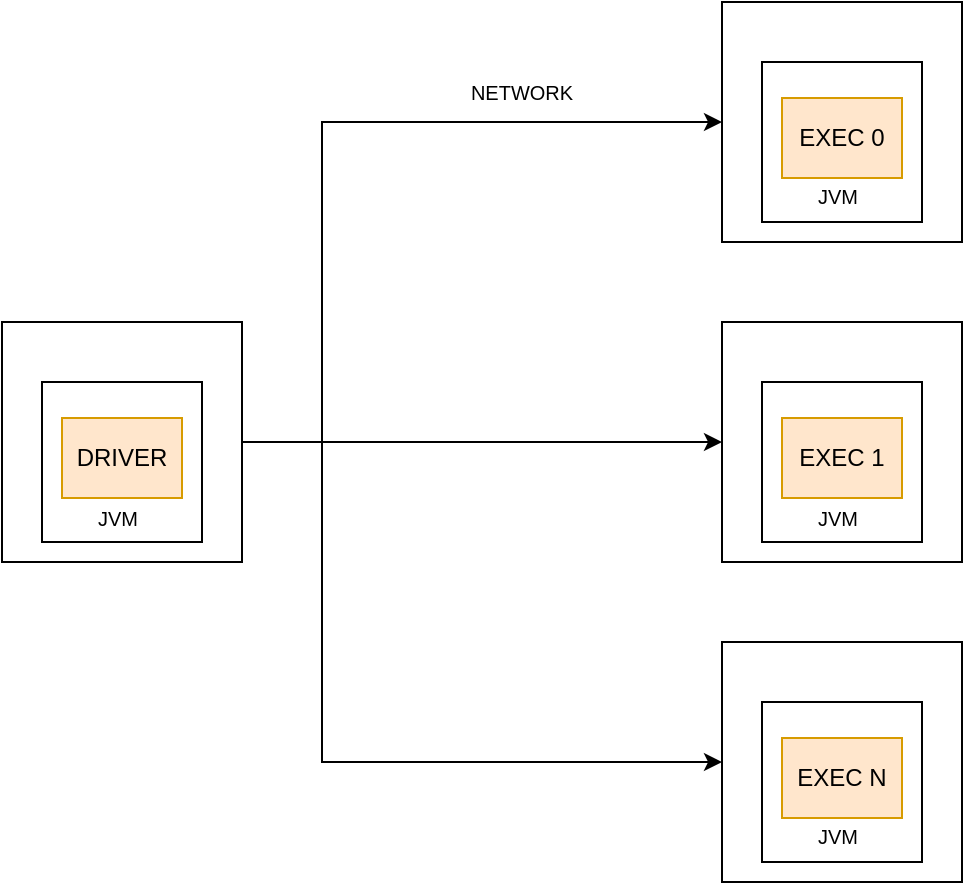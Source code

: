 <mxfile version="20.8.23" type="github">
  <diagram name="Page-1" id="o2c3fsNFgxyxEv38SA-e">
    <mxGraphModel dx="1025" dy="614" grid="1" gridSize="10" guides="1" tooltips="1" connect="1" arrows="1" fold="1" page="1" pageScale="1" pageWidth="850" pageHeight="1100" math="0" shadow="0">
      <root>
        <mxCell id="0" />
        <mxCell id="1" parent="0" />
        <mxCell id="aZnbcbyHKL2ON4pZ7Bb4-9" style="edgeStyle=orthogonalEdgeStyle;rounded=0;orthogonalLoop=1;jettySize=auto;html=1;exitX=1;exitY=0.5;exitDx=0;exitDy=0;entryX=0;entryY=0.5;entryDx=0;entryDy=0;" edge="1" parent="1" source="aZnbcbyHKL2ON4pZ7Bb4-1" target="aZnbcbyHKL2ON4pZ7Bb4-4">
          <mxGeometry relative="1" as="geometry">
            <Array as="points">
              <mxPoint x="280" y="260" />
              <mxPoint x="280" y="100" />
            </Array>
          </mxGeometry>
        </mxCell>
        <mxCell id="aZnbcbyHKL2ON4pZ7Bb4-13" style="edgeStyle=orthogonalEdgeStyle;rounded=0;orthogonalLoop=1;jettySize=auto;html=1;exitX=1;exitY=0.5;exitDx=0;exitDy=0;entryX=0;entryY=0.5;entryDx=0;entryDy=0;" edge="1" parent="1" source="aZnbcbyHKL2ON4pZ7Bb4-1" target="aZnbcbyHKL2ON4pZ7Bb4-10">
          <mxGeometry relative="1" as="geometry" />
        </mxCell>
        <mxCell id="aZnbcbyHKL2ON4pZ7Bb4-17" style="edgeStyle=orthogonalEdgeStyle;rounded=0;orthogonalLoop=1;jettySize=auto;html=1;exitX=1;exitY=0.5;exitDx=0;exitDy=0;entryX=0;entryY=0.5;entryDx=0;entryDy=0;" edge="1" parent="1" source="aZnbcbyHKL2ON4pZ7Bb4-1" target="aZnbcbyHKL2ON4pZ7Bb4-14">
          <mxGeometry relative="1" as="geometry">
            <Array as="points">
              <mxPoint x="280" y="260" />
              <mxPoint x="280" y="420" />
            </Array>
          </mxGeometry>
        </mxCell>
        <mxCell id="aZnbcbyHKL2ON4pZ7Bb4-1" value="" style="whiteSpace=wrap;html=1;aspect=fixed;" vertex="1" parent="1">
          <mxGeometry x="120" y="200" width="120" height="120" as="geometry" />
        </mxCell>
        <mxCell id="aZnbcbyHKL2ON4pZ7Bb4-2" value="" style="whiteSpace=wrap;html=1;aspect=fixed;" vertex="1" parent="1">
          <mxGeometry x="140" y="230" width="80" height="80" as="geometry" />
        </mxCell>
        <mxCell id="aZnbcbyHKL2ON4pZ7Bb4-3" value="DRIVER" style="rounded=0;whiteSpace=wrap;html=1;fillColor=#ffe6cc;strokeColor=#d79b00;" vertex="1" parent="1">
          <mxGeometry x="150" y="248" width="60" height="40" as="geometry" />
        </mxCell>
        <mxCell id="aZnbcbyHKL2ON4pZ7Bb4-4" value="" style="whiteSpace=wrap;html=1;aspect=fixed;" vertex="1" parent="1">
          <mxGeometry x="480" y="40" width="120" height="120" as="geometry" />
        </mxCell>
        <mxCell id="aZnbcbyHKL2ON4pZ7Bb4-5" value="" style="whiteSpace=wrap;html=1;aspect=fixed;" vertex="1" parent="1">
          <mxGeometry x="500" y="70" width="80" height="80" as="geometry" />
        </mxCell>
        <mxCell id="aZnbcbyHKL2ON4pZ7Bb4-6" value="EXEC 0" style="rounded=0;whiteSpace=wrap;html=1;fillColor=#ffe6cc;strokeColor=#d79b00;" vertex="1" parent="1">
          <mxGeometry x="510" y="88" width="60" height="40" as="geometry" />
        </mxCell>
        <mxCell id="aZnbcbyHKL2ON4pZ7Bb4-10" value="" style="whiteSpace=wrap;html=1;aspect=fixed;" vertex="1" parent="1">
          <mxGeometry x="480" y="200" width="120" height="120" as="geometry" />
        </mxCell>
        <mxCell id="aZnbcbyHKL2ON4pZ7Bb4-11" value="" style="whiteSpace=wrap;html=1;aspect=fixed;" vertex="1" parent="1">
          <mxGeometry x="500" y="230" width="80" height="80" as="geometry" />
        </mxCell>
        <mxCell id="aZnbcbyHKL2ON4pZ7Bb4-12" value="EXEC 1" style="rounded=0;whiteSpace=wrap;html=1;fillColor=#ffe6cc;strokeColor=#d79b00;" vertex="1" parent="1">
          <mxGeometry x="510" y="248" width="60" height="40" as="geometry" />
        </mxCell>
        <mxCell id="aZnbcbyHKL2ON4pZ7Bb4-14" value="" style="whiteSpace=wrap;html=1;aspect=fixed;" vertex="1" parent="1">
          <mxGeometry x="480" y="360" width="120" height="120" as="geometry" />
        </mxCell>
        <mxCell id="aZnbcbyHKL2ON4pZ7Bb4-15" value="" style="whiteSpace=wrap;html=1;aspect=fixed;" vertex="1" parent="1">
          <mxGeometry x="500" y="390" width="80" height="80" as="geometry" />
        </mxCell>
        <mxCell id="aZnbcbyHKL2ON4pZ7Bb4-16" value="EXEC N" style="rounded=0;whiteSpace=wrap;html=1;fillColor=#ffe6cc;strokeColor=#d79b00;" vertex="1" parent="1">
          <mxGeometry x="510" y="408" width="60" height="40" as="geometry" />
        </mxCell>
        <mxCell id="aZnbcbyHKL2ON4pZ7Bb4-19" value="JVM" style="text;html=1;strokeColor=none;fillColor=none;align=center;verticalAlign=middle;whiteSpace=wrap;rounded=0;strokeWidth=0;fontSize=10;fontStyle=0" vertex="1" parent="1">
          <mxGeometry x="148" y="283" width="60" height="30" as="geometry" />
        </mxCell>
        <mxCell id="aZnbcbyHKL2ON4pZ7Bb4-23" value="JVM" style="text;html=1;strokeColor=none;fillColor=none;align=center;verticalAlign=middle;whiteSpace=wrap;rounded=0;strokeWidth=0;fontSize=10;fontStyle=0" vertex="1" parent="1">
          <mxGeometry x="508" y="122" width="60" height="30" as="geometry" />
        </mxCell>
        <mxCell id="aZnbcbyHKL2ON4pZ7Bb4-24" value="JVM" style="text;html=1;strokeColor=none;fillColor=none;align=center;verticalAlign=middle;whiteSpace=wrap;rounded=0;strokeWidth=0;fontSize=10;fontStyle=0" vertex="1" parent="1">
          <mxGeometry x="508" y="283" width="60" height="30" as="geometry" />
        </mxCell>
        <mxCell id="aZnbcbyHKL2ON4pZ7Bb4-25" value="JVM" style="text;html=1;strokeColor=none;fillColor=none;align=center;verticalAlign=middle;whiteSpace=wrap;rounded=0;strokeWidth=0;fontSize=10;fontStyle=0" vertex="1" parent="1">
          <mxGeometry x="508" y="442" width="60" height="30" as="geometry" />
        </mxCell>
        <mxCell id="aZnbcbyHKL2ON4pZ7Bb4-26" value="NETWORK" style="text;html=1;strokeColor=none;fillColor=none;align=center;verticalAlign=middle;whiteSpace=wrap;rounded=0;fontSize=10;" vertex="1" parent="1">
          <mxGeometry x="350" y="70" width="60" height="30" as="geometry" />
        </mxCell>
      </root>
    </mxGraphModel>
  </diagram>
</mxfile>
